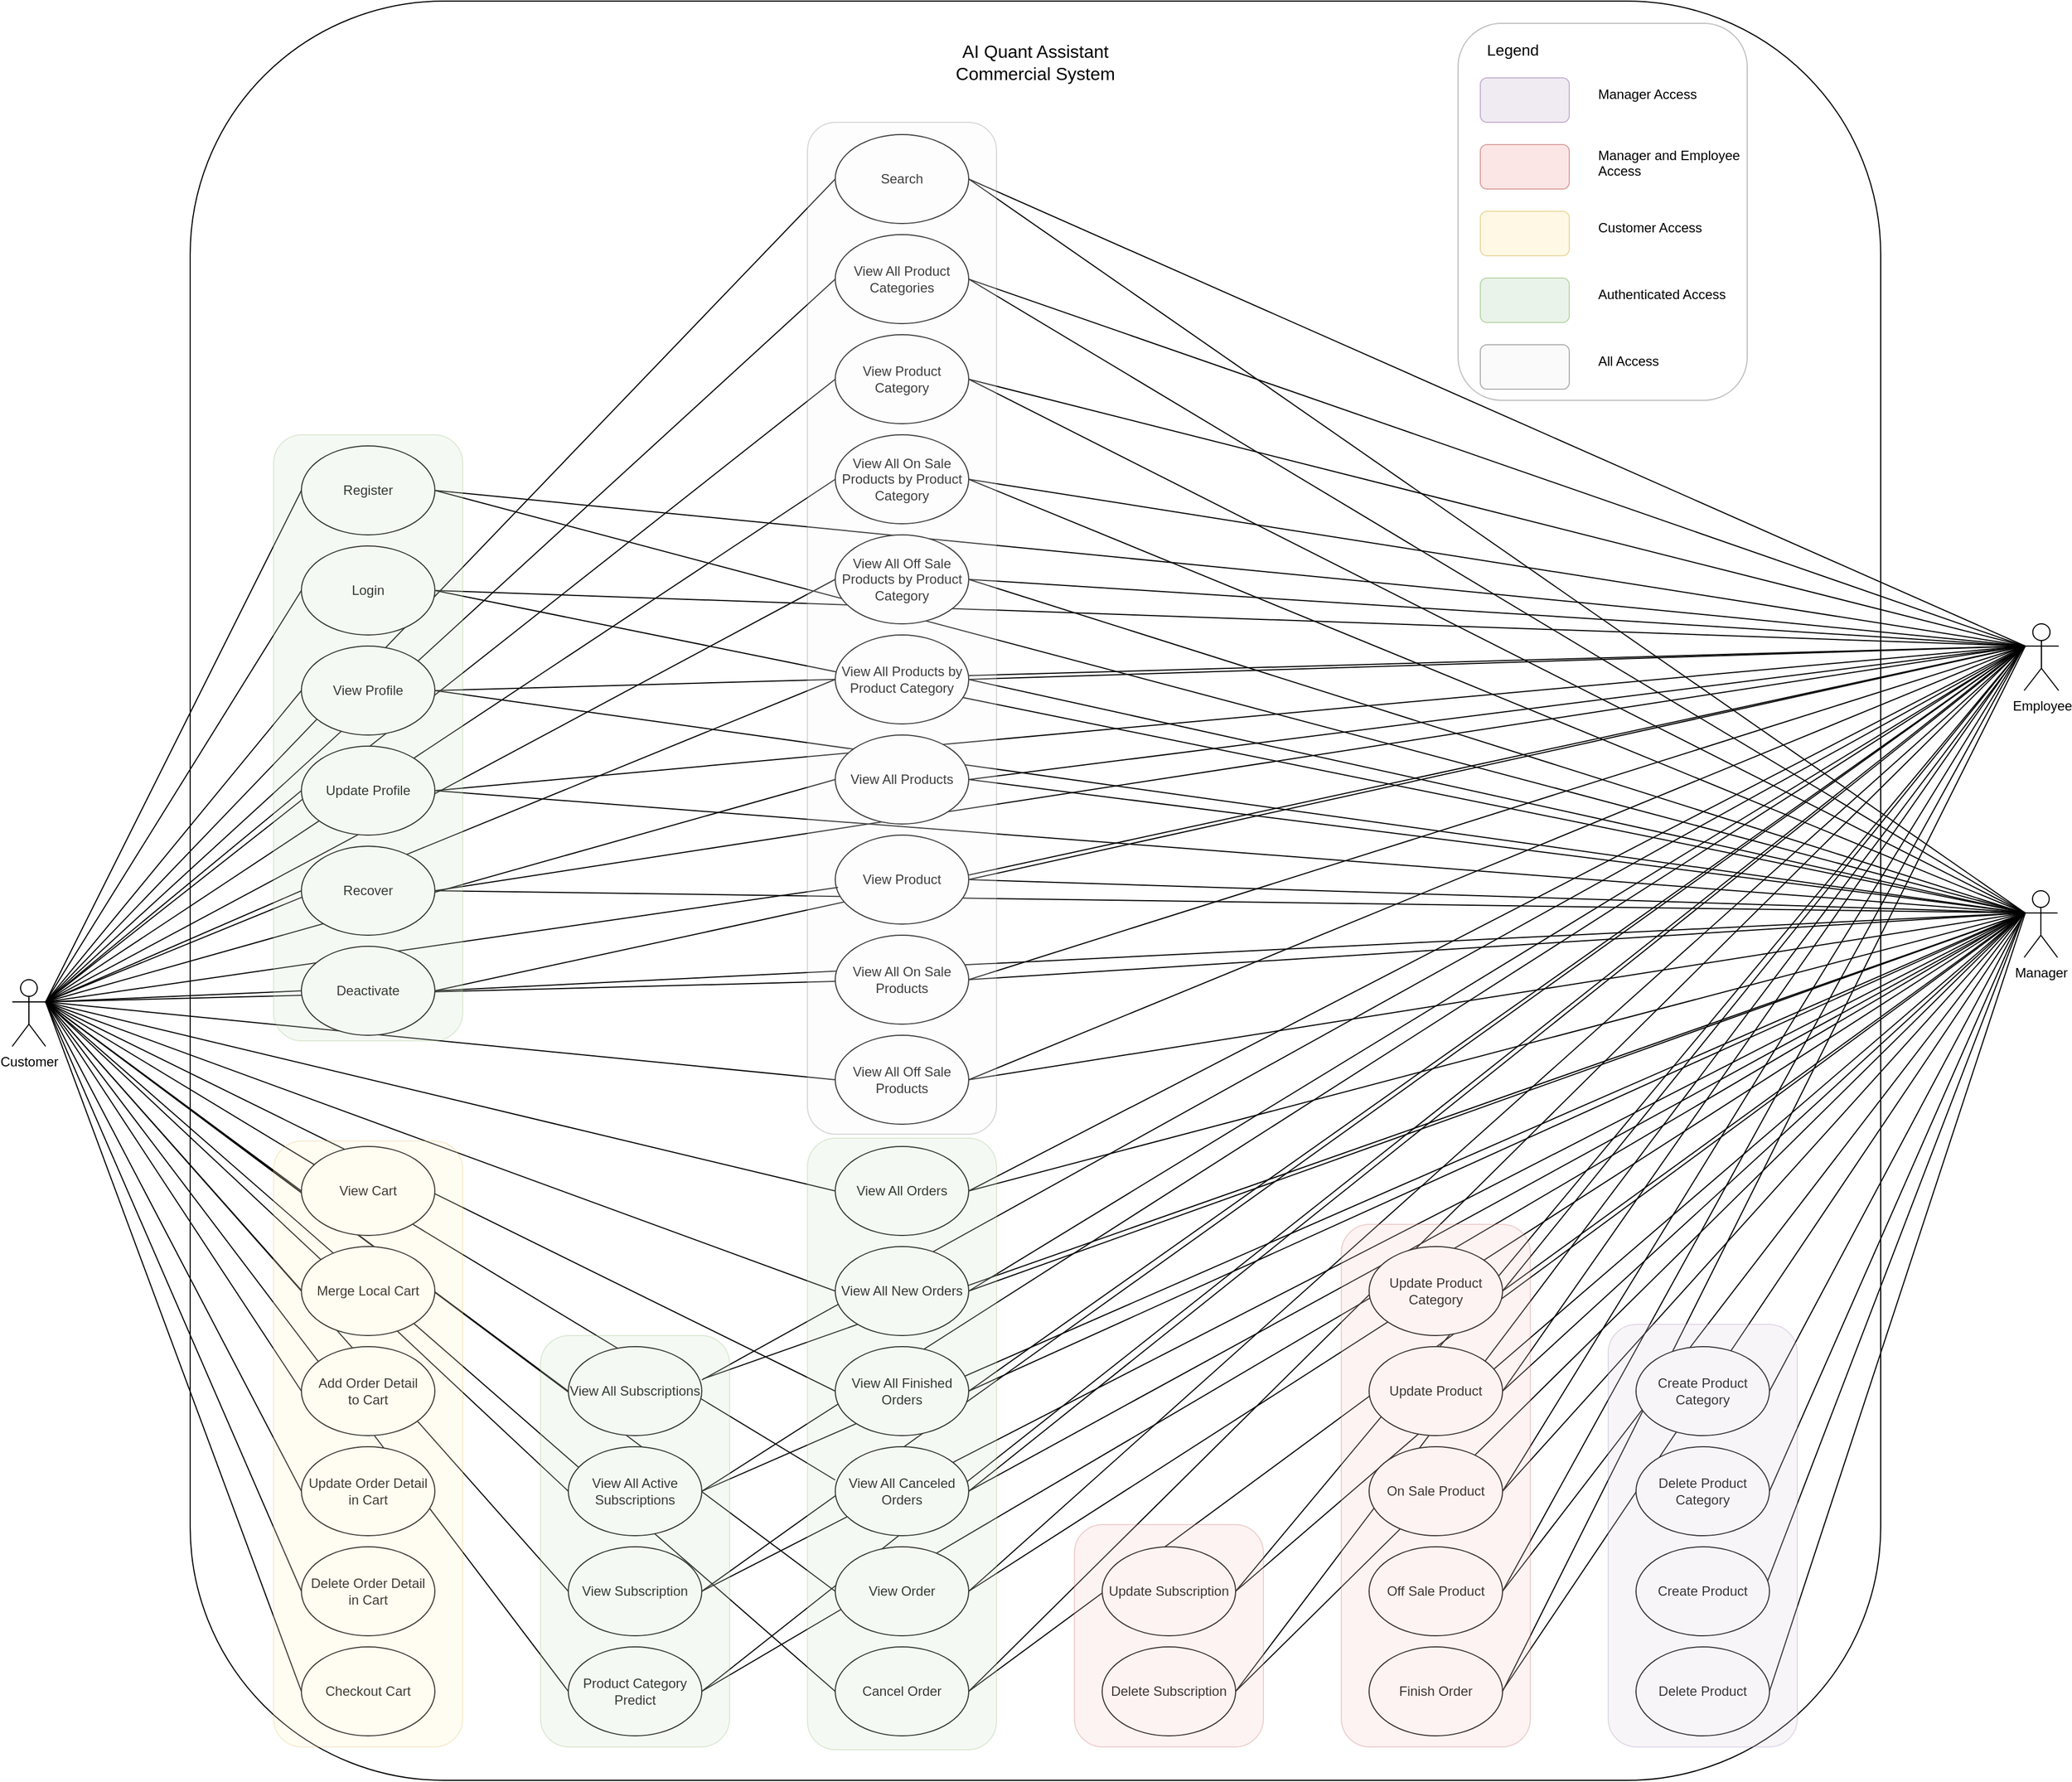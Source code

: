<mxfile version="21.2.3" type="device">
  <diagram id="R2lEEEUBdFMjLlhIrx00" name="Page-1">
    <mxGraphModel dx="1647" dy="2003" grid="1" gridSize="10" guides="1" tooltips="1" connect="1" arrows="1" fold="1" page="1" pageScale="1" pageWidth="1920" pageHeight="1200" math="0" shadow="0" extFonts="Permanent Marker^https://fonts.googleapis.com/css?family=Permanent+Marker">
      <root>
        <mxCell id="0" />
        <mxCell id="1" parent="0" />
        <mxCell id="tjgMWZh8-_X_6OKFMfRl-12" value="" style="rounded=1;whiteSpace=wrap;html=1;fillColor=none;" parent="1" vertex="1">
          <mxGeometry x="200" y="-440" width="1520" height="1600" as="geometry" />
        </mxCell>
        <mxCell id="VIYJG-TJrEjDD1v3pH2z-100" value="" style="rounded=1;whiteSpace=wrap;html=1;opacity=25;" parent="1" vertex="1">
          <mxGeometry x="1340" y="-420" width="260" height="339" as="geometry" />
        </mxCell>
        <mxCell id="VIYJG-TJrEjDD1v3pH2z-24" value="" style="endArrow=none;html=1;rounded=0;entryX=1;entryY=0.5;entryDx=0;entryDy=0;" parent="1" target="VIYJG-TJrEjDD1v3pH2z-13" edge="1">
          <mxGeometry width="50" height="50" relative="1" as="geometry">
            <mxPoint x="1850" y="380" as="sourcePoint" />
            <mxPoint x="910" y="910" as="targetPoint" />
          </mxGeometry>
        </mxCell>
        <mxCell id="VIYJG-TJrEjDD1v3pH2z-23" value="" style="endArrow=none;html=1;rounded=0;entryX=1.008;entryY=0.363;entryDx=0;entryDy=0;entryPerimeter=0;" parent="1" target="VIYJG-TJrEjDD1v3pH2z-16" edge="1">
          <mxGeometry width="50" height="50" relative="1" as="geometry">
            <mxPoint x="1850" y="380" as="sourcePoint" />
            <mxPoint x="670" y="910" as="targetPoint" />
          </mxGeometry>
        </mxCell>
        <mxCell id="xt060wj-qjY4TburNqJA-20" value="Customer" style="shape=umlActor;verticalLabelPosition=bottom;verticalAlign=top;html=1;outlineConnect=0;" parent="1" vertex="1">
          <mxGeometry x="40" y="440" width="30" height="60" as="geometry" />
        </mxCell>
        <mxCell id="xt060wj-qjY4TburNqJA-21" value="Employee" style="shape=umlActor;verticalLabelPosition=bottom;verticalAlign=top;html=1;outlineConnect=0;" parent="1" vertex="1">
          <mxGeometry x="1849" y="120" width="31" height="60" as="geometry" />
        </mxCell>
        <mxCell id="xt060wj-qjY4TburNqJA-22" value="Manager" style="shape=umlActor;verticalLabelPosition=bottom;verticalAlign=top;html=1;outlineConnect=0;" parent="1" vertex="1">
          <mxGeometry x="1849" y="360" width="30" height="60" as="geometry" />
        </mxCell>
        <mxCell id="QbguWH6vcUpEMpohlRz4-1" value="&lt;font style=&quot;font-size: 16px;&quot;&gt;AI Quant Assistant Commercial System&lt;/font&gt;" style="text;html=1;strokeColor=none;fillColor=none;align=center;verticalAlign=middle;whiteSpace=wrap;rounded=0;" parent="1" vertex="1">
          <mxGeometry x="880" y="-400" width="160" height="30" as="geometry" />
        </mxCell>
        <mxCell id="QbguWH6vcUpEMpohlRz4-32" value="" style="endArrow=none;html=1;rounded=0;exitX=1;exitY=0.333;exitDx=0;exitDy=0;exitPerimeter=0;entryX=0;entryY=0.5;entryDx=0;entryDy=0;" parent="1" source="xt060wj-qjY4TburNqJA-20" target="QbguWH6vcUpEMpohlRz4-2" edge="1">
          <mxGeometry width="50" height="50" relative="1" as="geometry">
            <mxPoint x="190" y="490" as="sourcePoint" />
            <mxPoint x="240" y="440" as="targetPoint" />
          </mxGeometry>
        </mxCell>
        <mxCell id="QbguWH6vcUpEMpohlRz4-33" value="" style="endArrow=none;html=1;rounded=0;entryX=1;entryY=0.5;entryDx=0;entryDy=0;exitX=0;exitY=0.333;exitDx=0;exitDy=0;exitPerimeter=0;" parent="1" source="xt060wj-qjY4TburNqJA-21" target="QbguWH6vcUpEMpohlRz4-2" edge="1">
          <mxGeometry width="50" height="50" relative="1" as="geometry">
            <mxPoint x="1420" y="340" as="sourcePoint" />
            <mxPoint x="930" y="250" as="targetPoint" />
          </mxGeometry>
        </mxCell>
        <mxCell id="QbguWH6vcUpEMpohlRz4-34" value="" style="endArrow=none;html=1;rounded=0;exitX=0;exitY=0.333;exitDx=0;exitDy=0;exitPerimeter=0;entryX=1;entryY=0.5;entryDx=0;entryDy=0;" parent="1" source="xt060wj-qjY4TburNqJA-22" target="QbguWH6vcUpEMpohlRz4-2" edge="1">
          <mxGeometry width="50" height="50" relative="1" as="geometry">
            <mxPoint x="1350" y="610" as="sourcePoint" />
            <mxPoint x="1400" y="560" as="targetPoint" />
          </mxGeometry>
        </mxCell>
        <mxCell id="QbguWH6vcUpEMpohlRz4-35" value="" style="endArrow=none;html=1;rounded=0;exitX=1;exitY=0.333;exitDx=0;exitDy=0;exitPerimeter=0;entryX=0;entryY=0.5;entryDx=0;entryDy=0;" parent="1" source="xt060wj-qjY4TburNqJA-20" target="QbguWH6vcUpEMpohlRz4-3" edge="1">
          <mxGeometry width="50" height="50" relative="1" as="geometry">
            <mxPoint x="150" y="430" as="sourcePoint" />
            <mxPoint x="200" y="380" as="targetPoint" />
          </mxGeometry>
        </mxCell>
        <mxCell id="QbguWH6vcUpEMpohlRz4-36" value="" style="endArrow=none;html=1;rounded=0;exitX=0;exitY=0.333;exitDx=0;exitDy=0;exitPerimeter=0;entryX=1;entryY=0.5;entryDx=0;entryDy=0;" parent="1" source="xt060wj-qjY4TburNqJA-21" target="QbguWH6vcUpEMpohlRz4-3" edge="1">
          <mxGeometry width="50" height="50" relative="1" as="geometry">
            <mxPoint x="1430" y="350" as="sourcePoint" />
            <mxPoint x="1050" y="250" as="targetPoint" />
          </mxGeometry>
        </mxCell>
        <mxCell id="QbguWH6vcUpEMpohlRz4-37" value="" style="endArrow=none;html=1;rounded=0;exitX=0;exitY=0.333;exitDx=0;exitDy=0;exitPerimeter=0;entryX=1;entryY=0.5;entryDx=0;entryDy=0;" parent="1" source="xt060wj-qjY4TburNqJA-22" target="QbguWH6vcUpEMpohlRz4-3" edge="1">
          <mxGeometry width="50" height="50" relative="1" as="geometry">
            <mxPoint x="1430" y="690" as="sourcePoint" />
            <mxPoint x="1050" y="250" as="targetPoint" />
          </mxGeometry>
        </mxCell>
        <mxCell id="QbguWH6vcUpEMpohlRz4-38" value="" style="endArrow=none;html=1;rounded=0;entryX=0;entryY=0.5;entryDx=0;entryDy=0;exitX=1;exitY=0.333;exitDx=0;exitDy=0;exitPerimeter=0;" parent="1" source="xt060wj-qjY4TburNqJA-20" target="QbguWH6vcUpEMpohlRz4-4" edge="1">
          <mxGeometry width="50" height="50" relative="1" as="geometry">
            <mxPoint x="210" y="540" as="sourcePoint" />
            <mxPoint x="930" y="340" as="targetPoint" />
          </mxGeometry>
        </mxCell>
        <mxCell id="QbguWH6vcUpEMpohlRz4-39" value="" style="endArrow=none;html=1;rounded=0;entryX=1;entryY=0.5;entryDx=0;entryDy=0;exitX=0;exitY=0.333;exitDx=0;exitDy=0;exitPerimeter=0;" parent="1" source="xt060wj-qjY4TburNqJA-21" target="QbguWH6vcUpEMpohlRz4-4" edge="1">
          <mxGeometry width="50" height="50" relative="1" as="geometry">
            <mxPoint x="1440" y="340" as="sourcePoint" />
            <mxPoint x="1049.965" y="341.363" as="targetPoint" />
          </mxGeometry>
        </mxCell>
        <mxCell id="QbguWH6vcUpEMpohlRz4-40" value="" style="endArrow=none;html=1;rounded=0;entryX=1;entryY=0.5;entryDx=0;entryDy=0;exitX=0;exitY=0.333;exitDx=0;exitDy=0;exitPerimeter=0;" parent="1" source="xt060wj-qjY4TburNqJA-22" target="QbguWH6vcUpEMpohlRz4-4" edge="1">
          <mxGeometry width="50" height="50" relative="1" as="geometry">
            <mxPoint x="1420" y="680" as="sourcePoint" />
            <mxPoint x="1050" y="250" as="targetPoint" />
          </mxGeometry>
        </mxCell>
        <mxCell id="QbguWH6vcUpEMpohlRz4-41" value="" style="endArrow=none;html=1;rounded=0;entryX=0;entryY=0.5;entryDx=0;entryDy=0;exitX=1;exitY=0.333;exitDx=0;exitDy=0;exitPerimeter=0;" parent="1" source="xt060wj-qjY4TburNqJA-20" target="QbguWH6vcUpEMpohlRz4-5" edge="1">
          <mxGeometry width="50" height="50" relative="1" as="geometry">
            <mxPoint x="210" y="540" as="sourcePoint" />
            <mxPoint x="930" y="430" as="targetPoint" />
          </mxGeometry>
        </mxCell>
        <mxCell id="QbguWH6vcUpEMpohlRz4-42" value="" style="endArrow=none;html=1;rounded=0;entryX=1;entryY=0.5;entryDx=0;entryDy=0;exitX=0;exitY=0.333;exitDx=0;exitDy=0;exitPerimeter=0;" parent="1" source="xt060wj-qjY4TburNqJA-21" target="QbguWH6vcUpEMpohlRz4-5" edge="1">
          <mxGeometry width="50" height="50" relative="1" as="geometry">
            <mxPoint x="1430" y="350" as="sourcePoint" />
            <mxPoint x="1050" y="430" as="targetPoint" />
          </mxGeometry>
        </mxCell>
        <mxCell id="QbguWH6vcUpEMpohlRz4-43" value="" style="endArrow=none;html=1;rounded=0;exitX=0;exitY=0.333;exitDx=0;exitDy=0;exitPerimeter=0;entryX=1;entryY=0.5;entryDx=0;entryDy=0;" parent="1" source="xt060wj-qjY4TburNqJA-22" target="QbguWH6vcUpEMpohlRz4-5" edge="1">
          <mxGeometry width="50" height="50" relative="1" as="geometry">
            <mxPoint x="1430" y="690" as="sourcePoint" />
            <mxPoint x="1040" y="510" as="targetPoint" />
          </mxGeometry>
        </mxCell>
        <mxCell id="tjgMWZh8-_X_6OKFMfRl-1" value="" style="endArrow=none;html=1;rounded=0;exitX=1;exitY=0.333;exitDx=0;exitDy=0;exitPerimeter=0;entryX=0;entryY=0.5;entryDx=0;entryDy=0;" parent="1" source="xt060wj-qjY4TburNqJA-20" target="QbguWH6vcUpEMpohlRz4-20" edge="1">
          <mxGeometry width="50" height="50" relative="1" as="geometry">
            <mxPoint x="100" y="430" as="sourcePoint" />
            <mxPoint x="150" y="380" as="targetPoint" />
          </mxGeometry>
        </mxCell>
        <mxCell id="tjgMWZh8-_X_6OKFMfRl-2" value="" style="endArrow=none;html=1;rounded=0;exitX=1;exitY=0.333;exitDx=0;exitDy=0;exitPerimeter=0;entryX=0;entryY=0.5;entryDx=0;entryDy=0;" parent="1" source="xt060wj-qjY4TburNqJA-20" target="QbguWH6vcUpEMpohlRz4-15" edge="1">
          <mxGeometry width="50" height="50" relative="1" as="geometry">
            <mxPoint x="90" y="580" as="sourcePoint" />
            <mxPoint x="210" y="740" as="targetPoint" />
          </mxGeometry>
        </mxCell>
        <mxCell id="tjgMWZh8-_X_6OKFMfRl-3" value="" style="endArrow=none;html=1;rounded=0;entryX=0;entryY=0.5;entryDx=0;entryDy=0;exitX=1;exitY=0.333;exitDx=0;exitDy=0;exitPerimeter=0;" parent="1" source="xt060wj-qjY4TburNqJA-20" target="QbguWH6vcUpEMpohlRz4-16" edge="1">
          <mxGeometry width="50" height="50" relative="1" as="geometry">
            <mxPoint x="70" y="510" as="sourcePoint" />
            <mxPoint x="390" y="790" as="targetPoint" />
          </mxGeometry>
        </mxCell>
        <mxCell id="tjgMWZh8-_X_6OKFMfRl-4" value="" style="endArrow=none;html=1;rounded=0;entryX=0;entryY=0.5;entryDx=0;entryDy=0;exitX=1;exitY=0.333;exitDx=0;exitDy=0;exitPerimeter=0;" parent="1" source="xt060wj-qjY4TburNqJA-20" target="QbguWH6vcUpEMpohlRz4-18" edge="1">
          <mxGeometry width="50" height="50" relative="1" as="geometry">
            <mxPoint x="70" y="510" as="sourcePoint" />
            <mxPoint x="390" y="880" as="targetPoint" />
          </mxGeometry>
        </mxCell>
        <mxCell id="tjgMWZh8-_X_6OKFMfRl-5" value="" style="endArrow=none;html=1;rounded=0;entryX=0;entryY=0.5;entryDx=0;entryDy=0;exitX=1;exitY=0.333;exitDx=0;exitDy=0;exitPerimeter=0;" parent="1" source="xt060wj-qjY4TburNqJA-20" target="QbguWH6vcUpEMpohlRz4-19" edge="1">
          <mxGeometry width="50" height="50" relative="1" as="geometry">
            <mxPoint x="70" y="510" as="sourcePoint" />
            <mxPoint x="390" y="970" as="targetPoint" />
          </mxGeometry>
        </mxCell>
        <mxCell id="tjgMWZh8-_X_6OKFMfRl-6" value="" style="endArrow=none;html=1;rounded=0;entryX=0;entryY=0.5;entryDx=0;entryDy=0;exitX=1;exitY=0.333;exitDx=0;exitDy=0;exitPerimeter=0;" parent="1" source="xt060wj-qjY4TburNqJA-20" target="QbguWH6vcUpEMpohlRz4-17" edge="1">
          <mxGeometry width="50" height="50" relative="1" as="geometry">
            <mxPoint x="70" y="510" as="sourcePoint" />
            <mxPoint x="390" y="700" as="targetPoint" />
          </mxGeometry>
        </mxCell>
        <mxCell id="tjgMWZh8-_X_6OKFMfRl-8" value="" style="endArrow=none;html=1;rounded=0;entryX=0;entryY=0.5;entryDx=0;entryDy=0;exitX=1;exitY=0.333;exitDx=0;exitDy=0;exitPerimeter=0;" parent="1" source="xt060wj-qjY4TburNqJA-20" target="QbguWH6vcUpEMpohlRz4-25" edge="1">
          <mxGeometry width="50" height="50" relative="1" as="geometry">
            <mxPoint x="80" y="160" as="sourcePoint" />
            <mxPoint x="930" y="450" as="targetPoint" />
          </mxGeometry>
        </mxCell>
        <mxCell id="tjgMWZh8-_X_6OKFMfRl-11" value="" style="endArrow=none;html=1;rounded=0;entryX=0;entryY=0.5;entryDx=0;entryDy=0;exitX=1;exitY=0.333;exitDx=0;exitDy=0;exitPerimeter=0;" parent="1" source="xt060wj-qjY4TburNqJA-20" target="QbguWH6vcUpEMpohlRz4-26" edge="1">
          <mxGeometry width="50" height="50" relative="1" as="geometry">
            <mxPoint x="80" y="160" as="sourcePoint" />
            <mxPoint x="739.36" y="729.92" as="targetPoint" />
          </mxGeometry>
        </mxCell>
        <mxCell id="tjgMWZh8-_X_6OKFMfRl-13" value="" style="endArrow=none;html=1;rounded=0;entryX=0;entryY=0.5;entryDx=0;entryDy=0;exitX=1;exitY=0.333;exitDx=0;exitDy=0;exitPerimeter=0;" parent="1" source="xt060wj-qjY4TburNqJA-20" target="QbguWH6vcUpEMpohlRz4-29" edge="1">
          <mxGeometry width="50" height="50" relative="1" as="geometry">
            <mxPoint x="80" y="160" as="sourcePoint" />
            <mxPoint x="610" y="660" as="targetPoint" />
          </mxGeometry>
        </mxCell>
        <mxCell id="tjgMWZh8-_X_6OKFMfRl-14" value="" style="endArrow=none;html=1;rounded=0;exitX=1;exitY=0.333;exitDx=0;exitDy=0;exitPerimeter=0;entryX=0;entryY=0.5;entryDx=0;entryDy=0;" parent="1" source="xt060wj-qjY4TburNqJA-20" target="QbguWH6vcUpEMpohlRz4-21" edge="1">
          <mxGeometry width="50" height="50" relative="1" as="geometry">
            <mxPoint x="80" y="160" as="sourcePoint" />
            <mxPoint x="610" y="570" as="targetPoint" />
          </mxGeometry>
        </mxCell>
        <mxCell id="tjgMWZh8-_X_6OKFMfRl-15" value="" style="endArrow=none;html=1;rounded=0;exitX=1;exitY=0.333;exitDx=0;exitDy=0;exitPerimeter=0;entryX=0;entryY=0.375;entryDx=0;entryDy=0;entryPerimeter=0;" parent="1" source="xt060wj-qjY4TburNqJA-20" target="QbguWH6vcUpEMpohlRz4-22" edge="1">
          <mxGeometry width="50" height="50" relative="1" as="geometry">
            <mxPoint x="80" y="160" as="sourcePoint" />
            <mxPoint x="850" y="530" as="targetPoint" />
          </mxGeometry>
        </mxCell>
        <mxCell id="tjgMWZh8-_X_6OKFMfRl-16" value="" style="endArrow=none;html=1;rounded=0;exitX=1;exitY=0.333;exitDx=0;exitDy=0;exitPerimeter=0;entryX=0;entryY=0.5;entryDx=0;entryDy=0;" parent="1" source="xt060wj-qjY4TburNqJA-20" target="QbguWH6vcUpEMpohlRz4-24" edge="1">
          <mxGeometry width="50" height="50" relative="1" as="geometry">
            <mxPoint x="80" y="160" as="sourcePoint" />
            <mxPoint x="850" y="610" as="targetPoint" />
          </mxGeometry>
        </mxCell>
        <mxCell id="tjgMWZh8-_X_6OKFMfRl-17" value="" style="endArrow=none;html=1;rounded=0;exitX=1;exitY=0.333;exitDx=0;exitDy=0;exitPerimeter=0;entryX=0;entryY=0.5;entryDx=0;entryDy=0;" parent="1" source="xt060wj-qjY4TburNqJA-20" target="QbguWH6vcUpEMpohlRz4-13" edge="1">
          <mxGeometry width="50" height="50" relative="1" as="geometry">
            <mxPoint x="80" y="160" as="sourcePoint" />
            <mxPoint x="650" y="530" as="targetPoint" />
          </mxGeometry>
        </mxCell>
        <mxCell id="tjgMWZh8-_X_6OKFMfRl-18" value="" style="endArrow=none;html=1;rounded=0;exitX=1;exitY=0.333;exitDx=0;exitDy=0;exitPerimeter=0;entryX=0;entryY=0.5;entryDx=0;entryDy=0;" parent="1" source="xt060wj-qjY4TburNqJA-20" target="QbguWH6vcUpEMpohlRz4-14" edge="1">
          <mxGeometry width="50" height="50" relative="1" as="geometry">
            <mxPoint x="80" y="160" as="sourcePoint" />
            <mxPoint x="890" y="610" as="targetPoint" />
          </mxGeometry>
        </mxCell>
        <mxCell id="tjgMWZh8-_X_6OKFMfRl-19" value="" style="endArrow=none;html=1;rounded=0;exitX=1;exitY=0.333;exitDx=0;exitDy=0;exitPerimeter=0;entryX=0;entryY=0.5;entryDx=0;entryDy=0;" parent="1" source="xt060wj-qjY4TburNqJA-20" target="QbguWH6vcUpEMpohlRz4-7" edge="1">
          <mxGeometry width="50" height="50" relative="1" as="geometry">
            <mxPoint x="80" y="160" as="sourcePoint" />
            <mxPoint x="650" y="560" as="targetPoint" />
          </mxGeometry>
        </mxCell>
        <mxCell id="tjgMWZh8-_X_6OKFMfRl-21" value="" style="endArrow=none;html=1;rounded=0;entryX=1;entryY=0.5;entryDx=0;entryDy=0;exitX=0;exitY=0.333;exitDx=0;exitDy=0;exitPerimeter=0;" parent="1" source="xt060wj-qjY4TburNqJA-21" target="QbguWH6vcUpEMpohlRz4-7" edge="1">
          <mxGeometry width="50" height="50" relative="1" as="geometry">
            <mxPoint x="1859" y="170" as="sourcePoint" />
            <mxPoint x="300" y="420" as="targetPoint" />
          </mxGeometry>
        </mxCell>
        <mxCell id="tjgMWZh8-_X_6OKFMfRl-22" value="" style="endArrow=none;html=1;rounded=0;entryX=1;entryY=0.5;entryDx=0;entryDy=0;" parent="1" target="QbguWH6vcUpEMpohlRz4-13" edge="1">
          <mxGeometry width="50" height="50" relative="1" as="geometry">
            <mxPoint x="1850" y="140" as="sourcePoint" />
            <mxPoint x="770" y="490" as="targetPoint" />
          </mxGeometry>
        </mxCell>
        <mxCell id="tjgMWZh8-_X_6OKFMfRl-23" value="" style="endArrow=none;html=1;rounded=0;entryX=1;entryY=0.5;entryDx=0;entryDy=0;" parent="1" target="QbguWH6vcUpEMpohlRz4-14" edge="1">
          <mxGeometry width="50" height="50" relative="1" as="geometry">
            <mxPoint x="1850" y="140" as="sourcePoint" />
            <mxPoint x="770" y="580" as="targetPoint" />
          </mxGeometry>
        </mxCell>
        <mxCell id="tjgMWZh8-_X_6OKFMfRl-24" value="" style="endArrow=none;html=1;rounded=0;entryX=1;entryY=0.5;entryDx=0;entryDy=0;exitX=0;exitY=0.333;exitDx=0;exitDy=0;exitPerimeter=0;" parent="1" source="xt060wj-qjY4TburNqJA-21" target="QbguWH6vcUpEMpohlRz4-21" edge="1">
          <mxGeometry width="50" height="50" relative="1" as="geometry">
            <mxPoint x="1850" y="160" as="sourcePoint" />
            <mxPoint x="610" y="730" as="targetPoint" />
          </mxGeometry>
        </mxCell>
        <mxCell id="tjgMWZh8-_X_6OKFMfRl-25" value="" style="endArrow=none;html=1;rounded=0;entryX=1;entryY=0.5;entryDx=0;entryDy=0;" parent="1" target="QbguWH6vcUpEMpohlRz4-22" edge="1">
          <mxGeometry width="50" height="50" relative="1" as="geometry">
            <mxPoint x="1850" y="140" as="sourcePoint" />
            <mxPoint x="610" y="820" as="targetPoint" />
          </mxGeometry>
        </mxCell>
        <mxCell id="tjgMWZh8-_X_6OKFMfRl-26" value="" style="endArrow=none;html=1;rounded=0;entryX=1;entryY=0.5;entryDx=0;entryDy=0;" parent="1" target="QbguWH6vcUpEMpohlRz4-24" edge="1">
          <mxGeometry width="50" height="50" relative="1" as="geometry">
            <mxPoint x="1850" y="140" as="sourcePoint" />
            <mxPoint x="610" y="910" as="targetPoint" />
          </mxGeometry>
        </mxCell>
        <mxCell id="tjgMWZh8-_X_6OKFMfRl-28" value="" style="endArrow=none;html=1;rounded=0;entryX=1;entryY=0.5;entryDx=0;entryDy=0;exitX=0;exitY=0.333;exitDx=0;exitDy=0;exitPerimeter=0;" parent="1" source="xt060wj-qjY4TburNqJA-21" target="QbguWH6vcUpEMpohlRz4-27" edge="1">
          <mxGeometry width="50" height="50" relative="1" as="geometry">
            <mxPoint x="1850" y="160" as="sourcePoint" />
            <mxPoint x="610" y="1000" as="targetPoint" />
          </mxGeometry>
        </mxCell>
        <mxCell id="tjgMWZh8-_X_6OKFMfRl-29" value="" style="endArrow=none;html=1;rounded=0;entryX=1;entryY=0.5;entryDx=0;entryDy=0;" parent="1" target="QbguWH6vcUpEMpohlRz4-28" edge="1">
          <mxGeometry width="50" height="50" relative="1" as="geometry">
            <mxPoint x="1850" y="140" as="sourcePoint" />
            <mxPoint x="770" y="1030" as="targetPoint" />
          </mxGeometry>
        </mxCell>
        <mxCell id="tjgMWZh8-_X_6OKFMfRl-30" value="" style="endArrow=none;html=1;rounded=0;entryX=1;entryY=0.5;entryDx=0;entryDy=0;exitX=0;exitY=0.333;exitDx=0;exitDy=0;exitPerimeter=0;" parent="1" source="xt060wj-qjY4TburNqJA-21" target="QbguWH6vcUpEMpohlRz4-23" edge="1">
          <mxGeometry width="50" height="50" relative="1" as="geometry">
            <mxPoint x="1860" y="170" as="sourcePoint" />
            <mxPoint x="770" y="1120" as="targetPoint" />
          </mxGeometry>
        </mxCell>
        <mxCell id="tjgMWZh8-_X_6OKFMfRl-31" value="" style="endArrow=none;html=1;rounded=0;entryX=0.983;entryY=0.396;entryDx=0;entryDy=0;exitX=0;exitY=0.333;exitDx=0;exitDy=0;exitPerimeter=0;entryPerimeter=0;" parent="1" source="xt060wj-qjY4TburNqJA-22" target="QbguWH6vcUpEMpohlRz4-10" edge="1">
          <mxGeometry width="50" height="50" relative="1" as="geometry">
            <mxPoint x="1859" y="170" as="sourcePoint" />
            <mxPoint x="930" y="1090" as="targetPoint" />
          </mxGeometry>
        </mxCell>
        <mxCell id="tjgMWZh8-_X_6OKFMfRl-32" value="" style="endArrow=none;html=1;rounded=0;entryX=1;entryY=0.5;entryDx=0;entryDy=0;exitX=0;exitY=0.333;exitDx=0;exitDy=0;exitPerimeter=0;" parent="1" source="xt060wj-qjY4TburNqJA-22" target="QbguWH6vcUpEMpohlRz4-11" edge="1">
          <mxGeometry width="50" height="50" relative="1" as="geometry">
            <mxPoint x="1859" y="390" as="sourcePoint" />
            <mxPoint x="1088" y="902" as="targetPoint" />
          </mxGeometry>
        </mxCell>
        <mxCell id="tjgMWZh8-_X_6OKFMfRl-33" value="" style="endArrow=none;html=1;rounded=0;entryX=1;entryY=0.5;entryDx=0;entryDy=0;" parent="1" target="QbguWH6vcUpEMpohlRz4-12" edge="1">
          <mxGeometry width="50" height="50" relative="1" as="geometry">
            <mxPoint x="1850" y="380" as="sourcePoint" />
            <mxPoint x="1090" y="1000" as="targetPoint" />
          </mxGeometry>
        </mxCell>
        <mxCell id="tjgMWZh8-_X_6OKFMfRl-34" value="" style="endArrow=none;html=1;rounded=0;entryX=1;entryY=0.5;entryDx=0;entryDy=0;exitX=0;exitY=0.333;exitDx=0;exitDy=0;exitPerimeter=0;" parent="1" source="xt060wj-qjY4TburNqJA-22" target="QbguWH6vcUpEMpohlRz4-6" edge="1">
          <mxGeometry width="50" height="50" relative="1" as="geometry">
            <mxPoint x="1859" y="390" as="sourcePoint" />
            <mxPoint x="1088" y="902" as="targetPoint" />
          </mxGeometry>
        </mxCell>
        <mxCell id="tjgMWZh8-_X_6OKFMfRl-35" value="" style="endArrow=none;html=1;rounded=0;entryX=1;entryY=0.5;entryDx=0;entryDy=0;exitX=0;exitY=0.333;exitDx=0;exitDy=0;exitPerimeter=0;" parent="1" source="xt060wj-qjY4TburNqJA-22" target="QbguWH6vcUpEMpohlRz4-8" edge="1">
          <mxGeometry width="50" height="50" relative="1" as="geometry">
            <mxPoint x="1859" y="390" as="sourcePoint" />
            <mxPoint x="1570" y="910" as="targetPoint" />
          </mxGeometry>
        </mxCell>
        <mxCell id="tjgMWZh8-_X_6OKFMfRl-36" value="" style="endArrow=none;html=1;rounded=0;entryX=1;entryY=0.5;entryDx=0;entryDy=0;exitX=0;exitY=0.333;exitDx=0;exitDy=0;exitPerimeter=0;" parent="1" source="xt060wj-qjY4TburNqJA-22" target="QbguWH6vcUpEMpohlRz4-9" edge="1">
          <mxGeometry width="50" height="50" relative="1" as="geometry">
            <mxPoint x="1859" y="390" as="sourcePoint" />
            <mxPoint x="1570" y="1000" as="targetPoint" />
          </mxGeometry>
        </mxCell>
        <mxCell id="tjgMWZh8-_X_6OKFMfRl-37" value="" style="endArrow=none;html=1;rounded=0;exitX=0;exitY=0.333;exitDx=0;exitDy=0;exitPerimeter=0;entryX=1;entryY=0.5;entryDx=0;entryDy=0;" parent="1" source="xt060wj-qjY4TburNqJA-22" target="QbguWH6vcUpEMpohlRz4-7" edge="1">
          <mxGeometry width="50" height="50" relative="1" as="geometry">
            <mxPoint x="1859" y="390" as="sourcePoint" />
            <mxPoint x="1630" y="640" as="targetPoint" />
          </mxGeometry>
        </mxCell>
        <mxCell id="tjgMWZh8-_X_6OKFMfRl-38" value="" style="endArrow=none;html=1;rounded=0;entryX=1;entryY=0.5;entryDx=0;entryDy=0;" parent="1" target="QbguWH6vcUpEMpohlRz4-13" edge="1">
          <mxGeometry width="50" height="50" relative="1" as="geometry">
            <mxPoint x="1850" y="380" as="sourcePoint" />
            <mxPoint x="910" y="550" as="targetPoint" />
          </mxGeometry>
        </mxCell>
        <mxCell id="tjgMWZh8-_X_6OKFMfRl-39" value="" style="endArrow=none;html=1;rounded=0;exitX=0;exitY=0.333;exitDx=0;exitDy=0;exitPerimeter=0;entryX=1;entryY=0.5;entryDx=0;entryDy=0;" parent="1" source="xt060wj-qjY4TburNqJA-21" target="QbguWH6vcUpEMpohlRz4-25" edge="1">
          <mxGeometry width="50" height="50" relative="1" as="geometry">
            <mxPoint x="1850" y="340" as="sourcePoint" />
            <mxPoint x="660" y="900" as="targetPoint" />
          </mxGeometry>
        </mxCell>
        <mxCell id="tjgMWZh8-_X_6OKFMfRl-40" value="" style="endArrow=none;html=1;rounded=0;entryX=1;entryY=0.5;entryDx=0;entryDy=0;exitX=0;exitY=0.333;exitDx=0;exitDy=0;exitPerimeter=0;" parent="1" source="xt060wj-qjY4TburNqJA-21" target="QbguWH6vcUpEMpohlRz4-26" edge="1">
          <mxGeometry width="50" height="50" relative="1" as="geometry">
            <mxPoint x="1859" y="170" as="sourcePoint" />
            <mxPoint x="670" y="900" as="targetPoint" />
          </mxGeometry>
        </mxCell>
        <mxCell id="tjgMWZh8-_X_6OKFMfRl-41" value="" style="endArrow=none;html=1;rounded=0;entryX=1;entryY=0.5;entryDx=0;entryDy=0;" parent="1" target="QbguWH6vcUpEMpohlRz4-14" edge="1">
          <mxGeometry width="50" height="50" relative="1" as="geometry">
            <mxPoint x="1850" y="380" as="sourcePoint" />
            <mxPoint x="910" y="550" as="targetPoint" />
          </mxGeometry>
        </mxCell>
        <mxCell id="tjgMWZh8-_X_6OKFMfRl-42" value="" style="endArrow=none;html=1;rounded=0;exitX=0;exitY=0.333;exitDx=0;exitDy=0;exitPerimeter=0;entryX=1;entryY=0.5;entryDx=0;entryDy=0;" parent="1" source="xt060wj-qjY4TburNqJA-22" target="QbguWH6vcUpEMpohlRz4-21" edge="1">
          <mxGeometry width="50" height="50" relative="1" as="geometry">
            <mxPoint x="1860" y="390" as="sourcePoint" />
            <mxPoint x="910" y="640" as="targetPoint" />
          </mxGeometry>
        </mxCell>
        <mxCell id="tjgMWZh8-_X_6OKFMfRl-43" value="" style="endArrow=none;html=1;rounded=0;entryX=1;entryY=0.5;entryDx=0;entryDy=0;" parent="1" target="QbguWH6vcUpEMpohlRz4-22" edge="1">
          <mxGeometry width="50" height="50" relative="1" as="geometry">
            <mxPoint x="1850" y="380" as="sourcePoint" />
            <mxPoint x="910" y="730" as="targetPoint" />
          </mxGeometry>
        </mxCell>
        <mxCell id="tjgMWZh8-_X_6OKFMfRl-44" value="" style="endArrow=none;html=1;rounded=0;entryX=1;entryY=0.5;entryDx=0;entryDy=0;exitX=0;exitY=0.333;exitDx=0;exitDy=0;exitPerimeter=0;" parent="1" source="xt060wj-qjY4TburNqJA-22" target="QbguWH6vcUpEMpohlRz4-24" edge="1">
          <mxGeometry width="50" height="50" relative="1" as="geometry">
            <mxPoint x="1860" y="390" as="sourcePoint" />
            <mxPoint x="910" y="820" as="targetPoint" />
          </mxGeometry>
        </mxCell>
        <mxCell id="tjgMWZh8-_X_6OKFMfRl-45" value="" style="endArrow=none;html=1;rounded=0;entryX=1;entryY=0.5;entryDx=0;entryDy=0;exitX=0;exitY=0.333;exitDx=0;exitDy=0;exitPerimeter=0;" parent="1" source="xt060wj-qjY4TburNqJA-22" target="QbguWH6vcUpEMpohlRz4-27" edge="1">
          <mxGeometry width="50" height="50" relative="1" as="geometry">
            <mxPoint x="1859" y="390" as="sourcePoint" />
            <mxPoint x="910" y="910" as="targetPoint" />
          </mxGeometry>
        </mxCell>
        <mxCell id="tjgMWZh8-_X_6OKFMfRl-46" value="" style="endArrow=none;html=1;rounded=0;exitX=0;exitY=0.333;exitDx=0;exitDy=0;exitPerimeter=0;" parent="1" source="xt060wj-qjY4TburNqJA-22" edge="1">
          <mxGeometry width="50" height="50" relative="1" as="geometry">
            <mxPoint x="1859" y="390" as="sourcePoint" />
            <mxPoint x="1140" y="1080" as="targetPoint" />
          </mxGeometry>
        </mxCell>
        <mxCell id="tjgMWZh8-_X_6OKFMfRl-47" value="" style="endArrow=none;html=1;rounded=0;exitX=0;exitY=0.333;exitDx=0;exitDy=0;exitPerimeter=0;" parent="1" source="xt060wj-qjY4TburNqJA-22" edge="1">
          <mxGeometry width="50" height="50" relative="1" as="geometry">
            <mxPoint x="1859" y="170" as="sourcePoint" />
            <mxPoint x="1380" y="990" as="targetPoint" />
          </mxGeometry>
        </mxCell>
        <mxCell id="tjgMWZh8-_X_6OKFMfRl-48" value="" style="endArrow=none;html=1;rounded=0;exitX=0;exitY=0.333;exitDx=0;exitDy=0;exitPerimeter=0;" parent="1" source="xt060wj-qjY4TburNqJA-22" edge="1">
          <mxGeometry width="50" height="50" relative="1" as="geometry">
            <mxPoint x="1859" y="170" as="sourcePoint" />
            <mxPoint x="660" y="900" as="targetPoint" />
          </mxGeometry>
        </mxCell>
        <mxCell id="tjgMWZh8-_X_6OKFMfRl-49" value="" style="endArrow=none;html=1;rounded=0;exitX=0;exitY=0.333;exitDx=0;exitDy=0;exitPerimeter=0;entryX=1;entryY=0.5;entryDx=0;entryDy=0;" parent="1" source="xt060wj-qjY4TburNqJA-22" target="QbguWH6vcUpEMpohlRz4-26" edge="1">
          <mxGeometry width="50" height="50" relative="1" as="geometry">
            <mxPoint x="1859" y="390" as="sourcePoint" />
            <mxPoint x="670" y="910" as="targetPoint" />
          </mxGeometry>
        </mxCell>
        <mxCell id="tjgMWZh8-_X_6OKFMfRl-50" value="" style="endArrow=none;html=1;rounded=0;entryX=1;entryY=0.5;entryDx=0;entryDy=0;exitX=0;exitY=0.333;exitDx=0;exitDy=0;exitPerimeter=0;" parent="1" source="xt060wj-qjY4TburNqJA-21" target="QbguWH6vcUpEMpohlRz4-29" edge="1">
          <mxGeometry width="50" height="50" relative="1" as="geometry">
            <mxPoint x="1859" y="390" as="sourcePoint" />
            <mxPoint x="910" y="910" as="targetPoint" />
          </mxGeometry>
        </mxCell>
        <mxCell id="tjgMWZh8-_X_6OKFMfRl-51" value="" style="endArrow=none;html=1;rounded=0;exitX=0;exitY=0.333;exitDx=0;exitDy=0;exitPerimeter=0;" parent="1" source="xt060wj-qjY4TburNqJA-22" edge="1">
          <mxGeometry width="50" height="50" relative="1" as="geometry">
            <mxPoint x="1859" y="170" as="sourcePoint" />
            <mxPoint x="660" y="1080" as="targetPoint" />
          </mxGeometry>
        </mxCell>
        <mxCell id="zkOvGUWD8mynvcwF5hG_-2" value="" style="endArrow=none;html=1;rounded=0;entryX=0;entryY=0.5;entryDx=0;entryDy=0;" parent="1" target="zkOvGUWD8mynvcwF5hG_-1" edge="1">
          <mxGeometry width="50" height="50" relative="1" as="geometry">
            <mxPoint x="70" y="460" as="sourcePoint" />
            <mxPoint x="790" y="1000" as="targetPoint" />
          </mxGeometry>
        </mxCell>
        <mxCell id="zkOvGUWD8mynvcwF5hG_-3" value="" style="endArrow=none;html=1;rounded=0;entryX=1;entryY=0.5;entryDx=0;entryDy=0;" parent="1" target="zkOvGUWD8mynvcwF5hG_-1" edge="1">
          <mxGeometry width="50" height="50" relative="1" as="geometry">
            <mxPoint x="1850" y="380" as="sourcePoint" />
            <mxPoint x="910" y="1000" as="targetPoint" />
          </mxGeometry>
        </mxCell>
        <mxCell id="zkOvGUWD8mynvcwF5hG_-4" value="" style="endArrow=none;html=1;rounded=0;exitX=0;exitY=0.333;exitDx=0;exitDy=0;exitPerimeter=0;" parent="1" source="xt060wj-qjY4TburNqJA-21" edge="1">
          <mxGeometry width="50" height="50" relative="1" as="geometry">
            <mxPoint x="1860" y="390" as="sourcePoint" />
            <mxPoint x="900" y="1080" as="targetPoint" />
          </mxGeometry>
        </mxCell>
        <mxCell id="VIYJG-TJrEjDD1v3pH2z-20" value="" style="endArrow=none;html=1;rounded=0;entryX=0;entryY=0.5;entryDx=0;entryDy=0;" parent="1" target="VIYJG-TJrEjDD1v3pH2z-16" edge="1">
          <mxGeometry width="50" height="50" relative="1" as="geometry">
            <mxPoint x="70" y="460" as="sourcePoint" />
            <mxPoint x="550" y="910" as="targetPoint" />
          </mxGeometry>
        </mxCell>
        <mxCell id="QbguWH6vcUpEMpohlRz4-15" value="Add Order Detail &lt;br&gt;to Cart" style="ellipse;whiteSpace=wrap;html=1;" parent="1" vertex="1">
          <mxGeometry x="300" y="770" width="120" height="80" as="geometry" />
        </mxCell>
        <mxCell id="QbguWH6vcUpEMpohlRz4-16" value="Update Order Detail in Cart" style="ellipse;whiteSpace=wrap;html=1;" parent="1" vertex="1">
          <mxGeometry x="300" y="860" width="120" height="80" as="geometry" />
        </mxCell>
        <mxCell id="QbguWH6vcUpEMpohlRz4-18" value="Delete Order Detail &lt;br&gt;in Cart" style="ellipse;whiteSpace=wrap;html=1;" parent="1" vertex="1">
          <mxGeometry x="300" y="950" width="120" height="80" as="geometry" />
        </mxCell>
        <mxCell id="QbguWH6vcUpEMpohlRz4-19" value="Checkout Cart" style="ellipse;whiteSpace=wrap;html=1;" parent="1" vertex="1">
          <mxGeometry x="300" y="1040" width="120" height="80" as="geometry" />
        </mxCell>
        <mxCell id="QbguWH6vcUpEMpohlRz4-20" value="Merge Local Cart" style="ellipse;whiteSpace=wrap;html=1;" parent="1" vertex="1">
          <mxGeometry x="300" y="680" width="120" height="80" as="geometry" />
        </mxCell>
        <mxCell id="VIYJG-TJrEjDD1v3pH2z-21" value="" style="endArrow=none;html=1;rounded=0;" parent="1" edge="1">
          <mxGeometry width="50" height="50" relative="1" as="geometry">
            <mxPoint x="1850" y="140" as="sourcePoint" />
            <mxPoint x="660" y="800" as="targetPoint" />
          </mxGeometry>
        </mxCell>
        <mxCell id="VIYJG-TJrEjDD1v3pH2z-16" value="View All Subscriptions" style="ellipse;whiteSpace=wrap;html=1;" parent="1" vertex="1">
          <mxGeometry x="540" y="770" width="120" height="80" as="geometry" />
        </mxCell>
        <mxCell id="QbguWH6vcUpEMpohlRz4-25" value="View All Active Subscriptions" style="ellipse;whiteSpace=wrap;html=1;" parent="1" vertex="1">
          <mxGeometry x="540" y="860" width="120" height="80" as="geometry" />
        </mxCell>
        <mxCell id="QbguWH6vcUpEMpohlRz4-26" value="View Subscription" style="ellipse;whiteSpace=wrap;html=1;" parent="1" vertex="1">
          <mxGeometry x="540" y="950" width="120" height="80" as="geometry" />
        </mxCell>
        <mxCell id="QbguWH6vcUpEMpohlRz4-29" value="Product Category Predict" style="ellipse;whiteSpace=wrap;html=1;" parent="1" vertex="1">
          <mxGeometry x="540" y="1040" width="120" height="80" as="geometry" />
        </mxCell>
        <mxCell id="QbguWH6vcUpEMpohlRz4-14" value="View All Products" style="ellipse;whiteSpace=wrap;html=1;" parent="1" vertex="1">
          <mxGeometry x="780" y="220" width="120" height="80" as="geometry" />
        </mxCell>
        <mxCell id="QbguWH6vcUpEMpohlRz4-21" value="View All Off Sale Products" style="ellipse;whiteSpace=wrap;html=1;" parent="1" vertex="1">
          <mxGeometry x="780" y="490" width="120" height="80" as="geometry" />
        </mxCell>
        <mxCell id="QbguWH6vcUpEMpohlRz4-22" value="View All Canceled Orders" style="ellipse;whiteSpace=wrap;html=1;" parent="1" vertex="1">
          <mxGeometry x="780" y="860" width="120" height="80" as="geometry" />
        </mxCell>
        <mxCell id="QbguWH6vcUpEMpohlRz4-24" value="View Order" style="ellipse;whiteSpace=wrap;html=1;" parent="1" vertex="1">
          <mxGeometry x="780" y="950" width="120" height="80" as="geometry" />
        </mxCell>
        <mxCell id="zkOvGUWD8mynvcwF5hG_-1" value="Cancel Order" style="ellipse;whiteSpace=wrap;html=1;" parent="1" vertex="1">
          <mxGeometry x="780" y="1040" width="120" height="80" as="geometry" />
        </mxCell>
        <mxCell id="VIYJG-TJrEjDD1v3pH2z-4" value="View All Product Categories" style="ellipse;whiteSpace=wrap;html=1;" parent="1" vertex="1">
          <mxGeometry x="780" y="-230" width="120" height="80" as="geometry" />
        </mxCell>
        <mxCell id="VIYJG-TJrEjDD1v3pH2z-5" value="Search" style="ellipse;whiteSpace=wrap;html=1;" parent="1" vertex="1">
          <mxGeometry x="780" y="-320" width="120" height="80" as="geometry" />
        </mxCell>
        <mxCell id="VIYJG-TJrEjDD1v3pH2z-8" value="View Product Category" style="ellipse;whiteSpace=wrap;html=1;" parent="1" vertex="1">
          <mxGeometry x="780" y="-140" width="120" height="80" as="geometry" />
        </mxCell>
        <mxCell id="VIYJG-TJrEjDD1v3pH2z-9" value="View All On Sale Products" style="ellipse;whiteSpace=wrap;html=1;" parent="1" vertex="1">
          <mxGeometry x="780" y="400" width="120" height="80" as="geometry" />
        </mxCell>
        <mxCell id="VIYJG-TJrEjDD1v3pH2z-10" value="View Product" style="ellipse;whiteSpace=wrap;html=1;" parent="1" vertex="1">
          <mxGeometry x="780" y="310" width="120" height="80" as="geometry" />
        </mxCell>
        <mxCell id="VIYJG-TJrEjDD1v3pH2z-13" value="View All Finished Orders" style="ellipse;whiteSpace=wrap;html=1;" parent="1" vertex="1">
          <mxGeometry x="780" y="770" width="120" height="80" as="geometry" />
        </mxCell>
        <mxCell id="VIYJG-TJrEjDD1v3pH2z-14" value="View All New Orders" style="ellipse;whiteSpace=wrap;html=1;" parent="1" vertex="1">
          <mxGeometry x="780" y="680" width="120" height="80" as="geometry" />
        </mxCell>
        <mxCell id="VIYJG-TJrEjDD1v3pH2z-15" value="View All Orders" style="ellipse;whiteSpace=wrap;html=1;" parent="1" vertex="1">
          <mxGeometry x="780" y="590" width="120" height="80" as="geometry" />
        </mxCell>
        <mxCell id="QbguWH6vcUpEMpohlRz4-27" value="Update Subscription" style="ellipse;whiteSpace=wrap;html=1;" parent="1" vertex="1">
          <mxGeometry x="1020" y="950" width="120" height="80" as="geometry" />
        </mxCell>
        <mxCell id="QbguWH6vcUpEMpohlRz4-28" value="Delete Subscription" style="ellipse;whiteSpace=wrap;html=1;" parent="1" vertex="1">
          <mxGeometry x="1020" y="1040" width="120" height="80" as="geometry" />
        </mxCell>
        <mxCell id="QbguWH6vcUpEMpohlRz4-23" value="Off Sale Product" style="ellipse;whiteSpace=wrap;html=1;" parent="1" vertex="1">
          <mxGeometry x="1260" y="950" width="120" height="80" as="geometry" />
        </mxCell>
        <mxCell id="VIYJG-TJrEjDD1v3pH2z-17" value="Finish Order" style="ellipse;whiteSpace=wrap;html=1;" parent="1" vertex="1">
          <mxGeometry x="1260" y="1040" width="120" height="80" as="geometry" />
        </mxCell>
        <mxCell id="VIYJG-TJrEjDD1v3pH2z-18" value="On Sale Product" style="ellipse;whiteSpace=wrap;html=1;" parent="1" vertex="1">
          <mxGeometry x="1260" y="860" width="120" height="80" as="geometry" />
        </mxCell>
        <mxCell id="QbguWH6vcUpEMpohlRz4-8" value="Update Product Category" style="ellipse;whiteSpace=wrap;html=1;" parent="1" vertex="1">
          <mxGeometry x="1260" y="680" width="120" height="80" as="geometry" />
        </mxCell>
        <mxCell id="QbguWH6vcUpEMpohlRz4-10" value="Create Product" style="ellipse;whiteSpace=wrap;html=1;" parent="1" vertex="1">
          <mxGeometry x="1500" y="950" width="120" height="80" as="geometry" />
        </mxCell>
        <mxCell id="QbguWH6vcUpEMpohlRz4-11" value="Update Product" style="ellipse;whiteSpace=wrap;html=1;" parent="1" vertex="1">
          <mxGeometry x="1260" y="770" width="120" height="80" as="geometry" />
        </mxCell>
        <mxCell id="QbguWH6vcUpEMpohlRz4-12" value="Delete Product" style="ellipse;whiteSpace=wrap;html=1;" parent="1" vertex="1">
          <mxGeometry x="1500" y="1040" width="120" height="80" as="geometry" />
        </mxCell>
        <mxCell id="VIYJG-TJrEjDD1v3pH2z-25" value="" style="endArrow=none;html=1;rounded=0;entryX=1;entryY=0.5;entryDx=0;entryDy=0;exitX=0;exitY=0.333;exitDx=0;exitDy=0;exitPerimeter=0;" parent="1" source="xt060wj-qjY4TburNqJA-21" target="VIYJG-TJrEjDD1v3pH2z-13" edge="1">
          <mxGeometry width="50" height="50" relative="1" as="geometry">
            <mxPoint x="1860" y="390" as="sourcePoint" />
            <mxPoint x="910" y="820" as="targetPoint" />
          </mxGeometry>
        </mxCell>
        <mxCell id="VIYJG-TJrEjDD1v3pH2z-26" value="" style="endArrow=none;html=1;rounded=0;entryX=1;entryY=0.5;entryDx=0;entryDy=0;" parent="1" target="VIYJG-TJrEjDD1v3pH2z-14" edge="1">
          <mxGeometry width="50" height="50" relative="1" as="geometry">
            <mxPoint x="1850" y="380" as="sourcePoint" />
            <mxPoint x="671" y="809" as="targetPoint" />
          </mxGeometry>
        </mxCell>
        <mxCell id="VIYJG-TJrEjDD1v3pH2z-27" value="" style="endArrow=none;html=1;rounded=0;entryX=1;entryY=0.5;entryDx=0;entryDy=0;" parent="1" target="VIYJG-TJrEjDD1v3pH2z-14" edge="1">
          <mxGeometry width="50" height="50" relative="1" as="geometry">
            <mxPoint x="1850" y="140" as="sourcePoint" />
            <mxPoint x="910" y="730" as="targetPoint" />
          </mxGeometry>
        </mxCell>
        <mxCell id="VIYJG-TJrEjDD1v3pH2z-30" value="" style="endArrow=none;html=1;rounded=0;entryX=1;entryY=0.5;entryDx=0;entryDy=0;exitX=0;exitY=0.333;exitDx=0;exitDy=0;exitPerimeter=0;" parent="1" source="xt060wj-qjY4TburNqJA-22" target="VIYJG-TJrEjDD1v3pH2z-15" edge="1">
          <mxGeometry width="50" height="50" relative="1" as="geometry">
            <mxPoint x="1860" y="150" as="sourcePoint" />
            <mxPoint x="670" y="810" as="targetPoint" />
          </mxGeometry>
        </mxCell>
        <mxCell id="VIYJG-TJrEjDD1v3pH2z-31" value="" style="endArrow=none;html=1;rounded=0;entryX=1;entryY=0.5;entryDx=0;entryDy=0;exitX=0;exitY=0.333;exitDx=0;exitDy=0;exitPerimeter=0;" parent="1" source="xt060wj-qjY4TburNqJA-21" target="VIYJG-TJrEjDD1v3pH2z-15" edge="1">
          <mxGeometry width="50" height="50" relative="1" as="geometry">
            <mxPoint x="1859" y="390" as="sourcePoint" />
            <mxPoint x="910" y="640" as="targetPoint" />
          </mxGeometry>
        </mxCell>
        <mxCell id="VIYJG-TJrEjDD1v3pH2z-32" value="" style="endArrow=none;html=1;rounded=0;entryX=1;entryY=0.5;entryDx=0;entryDy=0;" parent="1" target="VIYJG-TJrEjDD1v3pH2z-9" edge="1">
          <mxGeometry width="50" height="50" relative="1" as="geometry">
            <mxPoint x="1850" y="140" as="sourcePoint" />
            <mxPoint x="910" y="550" as="targetPoint" />
          </mxGeometry>
        </mxCell>
        <mxCell id="VIYJG-TJrEjDD1v3pH2z-33" value="" style="endArrow=none;html=1;rounded=0;entryX=1;entryY=0.5;entryDx=0;entryDy=0;" parent="1" target="VIYJG-TJrEjDD1v3pH2z-9" edge="1">
          <mxGeometry width="50" height="50" relative="1" as="geometry">
            <mxPoint x="1850" y="380" as="sourcePoint" />
            <mxPoint x="910" y="460" as="targetPoint" />
          </mxGeometry>
        </mxCell>
        <mxCell id="VIYJG-TJrEjDD1v3pH2z-34" value="" style="endArrow=none;html=1;rounded=0;entryX=1;entryY=0.5;entryDx=0;entryDy=0;" parent="1" target="VIYJG-TJrEjDD1v3pH2z-10" edge="1">
          <mxGeometry width="50" height="50" relative="1" as="geometry">
            <mxPoint x="1850" y="380" as="sourcePoint" />
            <mxPoint x="910" y="460" as="targetPoint" />
          </mxGeometry>
        </mxCell>
        <mxCell id="VIYJG-TJrEjDD1v3pH2z-35" value="" style="endArrow=none;html=1;rounded=0;entryX=1;entryY=0.5;entryDx=0;entryDy=0;" parent="1" target="VIYJG-TJrEjDD1v3pH2z-10" edge="1">
          <mxGeometry width="50" height="50" relative="1" as="geometry">
            <mxPoint x="1850" y="140" as="sourcePoint" />
            <mxPoint x="910" y="370" as="targetPoint" />
          </mxGeometry>
        </mxCell>
        <mxCell id="VIYJG-TJrEjDD1v3pH2z-36" value="" style="endArrow=none;html=1;rounded=0;entryX=0;entryY=0.5;entryDx=0;entryDy=0;" parent="1" target="VIYJG-TJrEjDD1v3pH2z-13" edge="1">
          <mxGeometry width="50" height="50" relative="1" as="geometry">
            <mxPoint x="70" y="460" as="sourcePoint" />
            <mxPoint x="790" y="900" as="targetPoint" />
          </mxGeometry>
        </mxCell>
        <mxCell id="VIYJG-TJrEjDD1v3pH2z-37" value="" style="endArrow=none;html=1;rounded=0;entryX=0;entryY=0.5;entryDx=0;entryDy=0;" parent="1" target="VIYJG-TJrEjDD1v3pH2z-14" edge="1">
          <mxGeometry width="50" height="50" relative="1" as="geometry">
            <mxPoint x="70" y="460" as="sourcePoint" />
            <mxPoint x="790" y="820" as="targetPoint" />
          </mxGeometry>
        </mxCell>
        <mxCell id="VIYJG-TJrEjDD1v3pH2z-38" value="" style="endArrow=none;html=1;rounded=0;entryX=0;entryY=0.5;entryDx=0;entryDy=0;" parent="1" target="VIYJG-TJrEjDD1v3pH2z-15" edge="1">
          <mxGeometry width="50" height="50" relative="1" as="geometry">
            <mxPoint x="70" y="460" as="sourcePoint" />
            <mxPoint x="790" y="730" as="targetPoint" />
          </mxGeometry>
        </mxCell>
        <mxCell id="VIYJG-TJrEjDD1v3pH2z-39" value="" style="endArrow=none;html=1;rounded=0;" parent="1" target="VIYJG-TJrEjDD1v3pH2z-9" edge="1">
          <mxGeometry width="50" height="50" relative="1" as="geometry">
            <mxPoint x="70" y="460" as="sourcePoint" />
            <mxPoint x="790" y="640" as="targetPoint" />
          </mxGeometry>
        </mxCell>
        <mxCell id="VIYJG-TJrEjDD1v3pH2z-40" value="" style="endArrow=none;html=1;rounded=0;entryX=0.021;entryY=0.588;entryDx=0;entryDy=0;entryPerimeter=0;" parent="1" target="VIYJG-TJrEjDD1v3pH2z-10" edge="1">
          <mxGeometry width="50" height="50" relative="1" as="geometry">
            <mxPoint x="70" y="460" as="sourcePoint" />
            <mxPoint x="790" y="461" as="targetPoint" />
          </mxGeometry>
        </mxCell>
        <mxCell id="VIYJG-TJrEjDD1v3pH2z-41" value="" style="endArrow=none;html=1;rounded=0;entryX=0.776;entryY=0.95;entryDx=0;entryDy=0;entryPerimeter=0;startArrow=none;" parent="1" target="tjgMWZh8-_X_6OKFMfRl-12" edge="1">
          <mxGeometry width="50" height="50" relative="1" as="geometry">
            <mxPoint x="1850" y="380" as="sourcePoint" />
            <mxPoint x="1390" y="1000" as="targetPoint" />
          </mxGeometry>
        </mxCell>
        <mxCell id="VIYJG-TJrEjDD1v3pH2z-42" value="" style="endArrow=none;html=1;rounded=0;entryX=1;entryY=0.5;entryDx=0;entryDy=0;exitX=0;exitY=0.333;exitDx=0;exitDy=0;exitPerimeter=0;" parent="1" source="xt060wj-qjY4TburNqJA-22" target="VIYJG-TJrEjDD1v3pH2z-18" edge="1">
          <mxGeometry width="50" height="50" relative="1" as="geometry">
            <mxPoint x="1860" y="390" as="sourcePoint" />
            <mxPoint x="1390" y="1090" as="targetPoint" />
          </mxGeometry>
        </mxCell>
        <mxCell id="VIYJG-TJrEjDD1v3pH2z-43" value="" style="endArrow=none;html=1;rounded=0;entryX=1;entryY=0.5;entryDx=0;entryDy=0;" parent="1" target="VIYJG-TJrEjDD1v3pH2z-17" edge="1">
          <mxGeometry width="50" height="50" relative="1" as="geometry">
            <mxPoint x="1850" y="140" as="sourcePoint" />
            <mxPoint x="1390" y="1000" as="targetPoint" />
          </mxGeometry>
        </mxCell>
        <mxCell id="VIYJG-TJrEjDD1v3pH2z-44" value="" style="endArrow=none;html=1;rounded=0;entryX=1;entryY=0.5;entryDx=0;entryDy=0;exitX=0;exitY=0.333;exitDx=0;exitDy=0;exitPerimeter=0;" parent="1" source="xt060wj-qjY4TburNqJA-21" target="VIYJG-TJrEjDD1v3pH2z-18" edge="1">
          <mxGeometry width="50" height="50" relative="1" as="geometry">
            <mxPoint x="1860" y="150" as="sourcePoint" />
            <mxPoint x="1390" y="1090" as="targetPoint" />
          </mxGeometry>
        </mxCell>
        <mxCell id="QbguWH6vcUpEMpohlRz4-6" value="Create Product Category" style="ellipse;whiteSpace=wrap;html=1;" parent="1" vertex="1">
          <mxGeometry x="1500" y="770" width="120" height="80" as="geometry" />
        </mxCell>
        <mxCell id="QbguWH6vcUpEMpohlRz4-9" value="Delete Product Category" style="ellipse;whiteSpace=wrap;html=1;" parent="1" vertex="1">
          <mxGeometry x="1500" y="860" width="120" height="80" as="geometry" />
        </mxCell>
        <mxCell id="VIYJG-TJrEjDD1v3pH2z-46" value="" style="endArrow=none;html=1;rounded=0;entryX=1;entryY=0.5;entryDx=0;entryDy=0;exitX=0;exitY=0.333;exitDx=0;exitDy=0;exitPerimeter=0;" parent="1" source="xt060wj-qjY4TburNqJA-21" target="QbguWH6vcUpEMpohlRz4-8" edge="1">
          <mxGeometry width="50" height="50" relative="1" as="geometry">
            <mxPoint x="1859" y="150" as="sourcePoint" />
            <mxPoint x="1150" y="1000" as="targetPoint" />
          </mxGeometry>
        </mxCell>
        <mxCell id="VIYJG-TJrEjDD1v3pH2z-47" value="" style="endArrow=none;html=1;rounded=0;exitX=0;exitY=0.333;exitDx=0;exitDy=0;exitPerimeter=0;" parent="1" source="xt060wj-qjY4TburNqJA-21" edge="1">
          <mxGeometry width="50" height="50" relative="1" as="geometry">
            <mxPoint x="1859" y="150" as="sourcePoint" />
            <mxPoint x="1380" y="810" as="targetPoint" />
          </mxGeometry>
        </mxCell>
        <mxCell id="VIYJG-TJrEjDD1v3pH2z-48" value="" style="endArrow=none;html=1;rounded=0;entryX=0;entryY=0.5;entryDx=0;entryDy=0;" parent="1" target="VIYJG-TJrEjDD1v3pH2z-7" edge="1">
          <mxGeometry width="50" height="50" relative="1" as="geometry">
            <mxPoint x="70" y="460" as="sourcePoint" />
            <mxPoint x="790" y="100" as="targetPoint" />
          </mxGeometry>
        </mxCell>
        <mxCell id="VIYJG-TJrEjDD1v3pH2z-49" value="" style="endArrow=none;html=1;rounded=0;entryX=0;entryY=0.5;entryDx=0;entryDy=0;" parent="1" target="VIYJG-TJrEjDD1v3pH2z-8" edge="1">
          <mxGeometry width="50" height="50" relative="1" as="geometry">
            <mxPoint x="70" y="460" as="sourcePoint" />
            <mxPoint x="790" y="10" as="targetPoint" />
          </mxGeometry>
        </mxCell>
        <mxCell id="VIYJG-TJrEjDD1v3pH2z-50" value="" style="endArrow=none;html=1;rounded=0;entryX=0;entryY=0.5;entryDx=0;entryDy=0;" parent="1" target="VIYJG-TJrEjDD1v3pH2z-4" edge="1">
          <mxGeometry width="50" height="50" relative="1" as="geometry">
            <mxPoint x="70" y="460" as="sourcePoint" />
            <mxPoint x="790" y="-80" as="targetPoint" />
          </mxGeometry>
        </mxCell>
        <mxCell id="VIYJG-TJrEjDD1v3pH2z-51" value="" style="endArrow=none;html=1;rounded=0;entryX=0;entryY=0.5;entryDx=0;entryDy=0;" parent="1" target="VIYJG-TJrEjDD1v3pH2z-5" edge="1">
          <mxGeometry width="50" height="50" relative="1" as="geometry">
            <mxPoint x="70" y="460" as="sourcePoint" />
            <mxPoint x="790" y="-170" as="targetPoint" />
          </mxGeometry>
        </mxCell>
        <mxCell id="VIYJG-TJrEjDD1v3pH2z-52" value="" style="endArrow=none;html=1;rounded=0;entryX=0;entryY=0.5;entryDx=0;entryDy=0;" parent="1" target="VIYJG-TJrEjDD1v3pH2z-2" edge="1">
          <mxGeometry width="50" height="50" relative="1" as="geometry">
            <mxPoint x="70" y="460" as="sourcePoint" />
            <mxPoint x="790" y="-260" as="targetPoint" />
          </mxGeometry>
        </mxCell>
        <mxCell id="VIYJG-TJrEjDD1v3pH2z-53" value="" style="endArrow=none;html=1;rounded=0;entryX=0;entryY=0.5;entryDx=0;entryDy=0;" parent="1" target="VIYJG-TJrEjDD1v3pH2z-3" edge="1">
          <mxGeometry width="50" height="50" relative="1" as="geometry">
            <mxPoint x="70" y="460" as="sourcePoint" />
            <mxPoint x="310" y="100" as="targetPoint" />
          </mxGeometry>
        </mxCell>
        <mxCell id="VIYJG-TJrEjDD1v3pH2z-54" value="" style="endArrow=none;html=1;rounded=0;entryX=1;entryY=0.5;entryDx=0;entryDy=0;exitX=0;exitY=0.333;exitDx=0;exitDy=0;exitPerimeter=0;" parent="1" source="xt060wj-qjY4TburNqJA-21" target="VIYJG-TJrEjDD1v3pH2z-2" edge="1">
          <mxGeometry width="50" height="50" relative="1" as="geometry">
            <mxPoint x="1859" y="150" as="sourcePoint" />
            <mxPoint x="910" y="100" as="targetPoint" />
          </mxGeometry>
        </mxCell>
        <mxCell id="VIYJG-TJrEjDD1v3pH2z-55" value="" style="endArrow=none;html=1;rounded=0;entryX=1;entryY=0.5;entryDx=0;entryDy=0;" parent="1" target="VIYJG-TJrEjDD1v3pH2z-3" edge="1">
          <mxGeometry width="50" height="50" relative="1" as="geometry">
            <mxPoint x="1850" y="140" as="sourcePoint" />
            <mxPoint x="430" y="100" as="targetPoint" />
          </mxGeometry>
        </mxCell>
        <mxCell id="VIYJG-TJrEjDD1v3pH2z-56" value="" style="endArrow=none;html=1;rounded=0;entryX=1;entryY=0.5;entryDx=0;entryDy=0;" parent="1" target="VIYJG-TJrEjDD1v3pH2z-2" edge="1">
          <mxGeometry width="50" height="50" relative="1" as="geometry">
            <mxPoint x="1850" y="380" as="sourcePoint" />
            <mxPoint x="430" y="10" as="targetPoint" />
          </mxGeometry>
        </mxCell>
        <mxCell id="VIYJG-TJrEjDD1v3pH2z-57" value="" style="endArrow=none;html=1;rounded=0;" parent="1" edge="1">
          <mxGeometry width="50" height="50" relative="1" as="geometry">
            <mxPoint x="1850" y="380" as="sourcePoint" />
            <mxPoint x="420" as="targetPoint" />
          </mxGeometry>
        </mxCell>
        <mxCell id="QbguWH6vcUpEMpohlRz4-2" value="View Profile" style="ellipse;whiteSpace=wrap;html=1;" parent="1" vertex="1">
          <mxGeometry x="300" y="140" width="120" height="80" as="geometry" />
        </mxCell>
        <mxCell id="QbguWH6vcUpEMpohlRz4-3" value="Update Profile" style="ellipse;whiteSpace=wrap;html=1;" parent="1" vertex="1">
          <mxGeometry x="300" y="230" width="120" height="80" as="geometry" />
        </mxCell>
        <mxCell id="QbguWH6vcUpEMpohlRz4-4" value="Recover" style="ellipse;whiteSpace=wrap;html=1;" parent="1" vertex="1">
          <mxGeometry x="300" y="320" width="120" height="80" as="geometry" />
        </mxCell>
        <mxCell id="QbguWH6vcUpEMpohlRz4-5" value="Deactivate" style="ellipse;whiteSpace=wrap;html=1;" parent="1" vertex="1">
          <mxGeometry x="300" y="410" width="120" height="80" as="geometry" />
        </mxCell>
        <mxCell id="VIYJG-TJrEjDD1v3pH2z-2" value="Login" style="ellipse;whiteSpace=wrap;html=1;" parent="1" vertex="1">
          <mxGeometry x="300" y="50" width="120" height="80" as="geometry" />
        </mxCell>
        <mxCell id="VIYJG-TJrEjDD1v3pH2z-3" value="Register" style="ellipse;whiteSpace=wrap;html=1;" parent="1" vertex="1">
          <mxGeometry x="300" y="-40" width="120" height="80" as="geometry" />
        </mxCell>
        <mxCell id="VIYJG-TJrEjDD1v3pH2z-58" value="" style="endArrow=none;html=1;rounded=0;entryX=1;entryY=0.5;entryDx=0;entryDy=0;" parent="1" target="VIYJG-TJrEjDD1v3pH2z-7" edge="1">
          <mxGeometry width="50" height="50" relative="1" as="geometry">
            <mxPoint x="1850" y="380" as="sourcePoint" />
            <mxPoint x="430" y="10" as="targetPoint" />
          </mxGeometry>
        </mxCell>
        <mxCell id="VIYJG-TJrEjDD1v3pH2z-59" value="" style="endArrow=none;html=1;rounded=0;entryX=1;entryY=0.5;entryDx=0;entryDy=0;" parent="1" target="VIYJG-TJrEjDD1v3pH2z-8" edge="1">
          <mxGeometry width="50" height="50" relative="1" as="geometry">
            <mxPoint x="1850" y="380" as="sourcePoint" />
            <mxPoint x="910" y="10" as="targetPoint" />
          </mxGeometry>
        </mxCell>
        <mxCell id="VIYJG-TJrEjDD1v3pH2z-60" value="" style="endArrow=none;html=1;rounded=0;entryX=1;entryY=0.5;entryDx=0;entryDy=0;" parent="1" target="VIYJG-TJrEjDD1v3pH2z-4" edge="1">
          <mxGeometry width="50" height="50" relative="1" as="geometry">
            <mxPoint x="1850" y="380" as="sourcePoint" />
            <mxPoint x="910" y="-80" as="targetPoint" />
          </mxGeometry>
        </mxCell>
        <mxCell id="VIYJG-TJrEjDD1v3pH2z-61" value="" style="endArrow=none;html=1;rounded=0;entryX=1;entryY=0.5;entryDx=0;entryDy=0;" parent="1" target="VIYJG-TJrEjDD1v3pH2z-5" edge="1">
          <mxGeometry width="50" height="50" relative="1" as="geometry">
            <mxPoint x="1850" y="380" as="sourcePoint" />
            <mxPoint x="910" y="-170" as="targetPoint" />
          </mxGeometry>
        </mxCell>
        <mxCell id="VIYJG-TJrEjDD1v3pH2z-62" value="" style="endArrow=none;html=1;rounded=0;entryX=1;entryY=0.5;entryDx=0;entryDy=0;" parent="1" target="VIYJG-TJrEjDD1v3pH2z-8" edge="1">
          <mxGeometry width="50" height="50" relative="1" as="geometry">
            <mxPoint x="1850" y="140" as="sourcePoint" />
            <mxPoint x="910" y="-260" as="targetPoint" />
          </mxGeometry>
        </mxCell>
        <mxCell id="VIYJG-TJrEjDD1v3pH2z-63" value="" style="endArrow=none;html=1;rounded=0;" parent="1" edge="1">
          <mxGeometry width="50" height="50" relative="1" as="geometry">
            <mxPoint x="1850" y="140" as="sourcePoint" />
            <mxPoint x="900" y="-10" as="targetPoint" />
          </mxGeometry>
        </mxCell>
        <mxCell id="VIYJG-TJrEjDD1v3pH2z-64" value="" style="endArrow=none;html=1;rounded=0;exitX=0;exitY=0.333;exitDx=0;exitDy=0;exitPerimeter=0;" parent="1" source="xt060wj-qjY4TburNqJA-21" edge="1">
          <mxGeometry width="50" height="50" relative="1" as="geometry">
            <mxPoint x="1860" y="150" as="sourcePoint" />
            <mxPoint x="900" y="-190" as="targetPoint" />
          </mxGeometry>
        </mxCell>
        <mxCell id="VIYJG-TJrEjDD1v3pH2z-65" value="" style="endArrow=none;html=1;rounded=0;entryX=1;entryY=0.5;entryDx=0;entryDy=0;" parent="1" target="VIYJG-TJrEjDD1v3pH2z-5" edge="1">
          <mxGeometry width="50" height="50" relative="1" as="geometry">
            <mxPoint x="1850" y="140" as="sourcePoint" />
            <mxPoint x="910" y="-170" as="targetPoint" />
          </mxGeometry>
        </mxCell>
        <mxCell id="VIYJG-TJrEjDD1v3pH2z-67" value="" style="rounded=1;whiteSpace=wrap;html=1;fillColor=#f8cecc;strokeColor=#b85450;opacity=50;" parent="1" vertex="1">
          <mxGeometry x="1360" y="-311" width="80" height="40" as="geometry" />
        </mxCell>
        <mxCell id="VIYJG-TJrEjDD1v3pH2z-68" value="Manager and Employee Access" style="text;strokeColor=none;fillColor=none;align=left;verticalAlign=middle;spacingLeft=4;spacingRight=4;overflow=hidden;points=[[0,0.5],[1,0.5]];portConstraint=eastwest;rotatable=0;whiteSpace=wrap;html=1;" parent="1" vertex="1">
          <mxGeometry x="1460" y="-311" width="140" height="30" as="geometry" />
        </mxCell>
        <mxCell id="VIYJG-TJrEjDD1v3pH2z-69" value="Customer Access" style="text;strokeColor=none;fillColor=none;align=left;verticalAlign=middle;spacingLeft=4;spacingRight=4;overflow=hidden;points=[[0,0.5],[1,0.5]];portConstraint=eastwest;rotatable=0;whiteSpace=wrap;html=1;" parent="1" vertex="1">
          <mxGeometry x="1460" y="-251" width="140" height="30" as="geometry" />
        </mxCell>
        <mxCell id="VIYJG-TJrEjDD1v3pH2z-70" value="" style="rounded=1;whiteSpace=wrap;html=1;fillColor=#fff2cc;strokeColor=#d6b656;opacity=50;" parent="1" vertex="1">
          <mxGeometry x="1360" y="-251" width="80" height="40" as="geometry" />
        </mxCell>
        <mxCell id="VIYJG-TJrEjDD1v3pH2z-71" value="" style="rounded=1;whiteSpace=wrap;html=1;fillColor=#d5e8d4;strokeColor=#82b366;opacity=50;" parent="1" vertex="1">
          <mxGeometry x="1360" y="-191" width="80" height="40" as="geometry" />
        </mxCell>
        <mxCell id="VIYJG-TJrEjDD1v3pH2z-72" value="Authenticated Access" style="text;strokeColor=none;fillColor=none;align=left;verticalAlign=middle;spacingLeft=4;spacingRight=4;overflow=hidden;points=[[0,0.5],[1,0.5]];portConstraint=eastwest;rotatable=0;whiteSpace=wrap;html=1;" parent="1" vertex="1">
          <mxGeometry x="1460" y="-191" width="140" height="30" as="geometry" />
        </mxCell>
        <mxCell id="VIYJG-TJrEjDD1v3pH2z-73" value="" style="rounded=1;whiteSpace=wrap;html=1;fillColor=#f5f5f5;strokeColor=#666666;fontColor=#333333;opacity=50;" parent="1" vertex="1">
          <mxGeometry x="1360" y="-131" width="80" height="40" as="geometry" />
        </mxCell>
        <mxCell id="VIYJG-TJrEjDD1v3pH2z-74" value="All Access" style="text;strokeColor=none;fillColor=none;align=left;verticalAlign=middle;spacingLeft=4;spacingRight=4;overflow=hidden;points=[[0,0.5],[1,0.5]];portConstraint=eastwest;rotatable=0;whiteSpace=wrap;html=1;" parent="1" vertex="1">
          <mxGeometry x="1460" y="-131" width="140" height="30" as="geometry" />
        </mxCell>
        <mxCell id="VIYJG-TJrEjDD1v3pH2z-75" value="" style="rounded=1;whiteSpace=wrap;html=1;fillColor=#e1d5e7;strokeColor=#9673a6;opacity=25;" parent="1" vertex="1">
          <mxGeometry x="1475" y="750" width="170" height="380" as="geometry" />
        </mxCell>
        <mxCell id="VIYJG-TJrEjDD1v3pH2z-76" value="" style="rounded=1;whiteSpace=wrap;html=1;fillColor=#f8cecc;strokeColor=#b85450;opacity=25;" parent="1" vertex="1">
          <mxGeometry x="1235" y="660" width="170" height="470" as="geometry" />
        </mxCell>
        <mxCell id="QbguWH6vcUpEMpohlRz4-7" value="View All Off Sale Products by Product Category" style="ellipse;whiteSpace=wrap;html=1;" parent="1" vertex="1">
          <mxGeometry x="780" y="40" width="120" height="80" as="geometry" />
        </mxCell>
        <mxCell id="QbguWH6vcUpEMpohlRz4-13" value="View All Products by Product Category" style="ellipse;whiteSpace=wrap;html=1;" parent="1" vertex="1">
          <mxGeometry x="780" y="130" width="120" height="80" as="geometry" />
        </mxCell>
        <mxCell id="VIYJG-TJrEjDD1v3pH2z-7" value="View All On Sale Products by Product Category" style="ellipse;whiteSpace=wrap;html=1;" parent="1" vertex="1">
          <mxGeometry x="780" y="-50" width="120" height="80" as="geometry" />
        </mxCell>
        <mxCell id="VIYJG-TJrEjDD1v3pH2z-81" value="" style="rounded=1;whiteSpace=wrap;html=1;fillColor=#e1d5e7;strokeColor=#9673a6;opacity=50;" parent="1" vertex="1">
          <mxGeometry x="1360" y="-371" width="80" height="40" as="geometry" />
        </mxCell>
        <mxCell id="VIYJG-TJrEjDD1v3pH2z-82" value="Manager Access" style="text;strokeColor=none;fillColor=none;align=left;verticalAlign=middle;spacingLeft=4;spacingRight=4;overflow=hidden;points=[[0,0.5],[1,0.5]];portConstraint=eastwest;rotatable=0;whiteSpace=wrap;html=1;" parent="1" vertex="1">
          <mxGeometry x="1460" y="-371" width="140" height="30" as="geometry" />
        </mxCell>
        <mxCell id="VIYJG-TJrEjDD1v3pH2z-83" value="" style="rounded=1;whiteSpace=wrap;html=1;fillColor=#f5f5f5;strokeColor=#666666;opacity=25;fontColor=#333333;" parent="1" vertex="1">
          <mxGeometry x="755" y="-331" width="170" height="910" as="geometry" />
        </mxCell>
        <mxCell id="VIYJG-TJrEjDD1v3pH2z-84" value="" style="rounded=1;whiteSpace=wrap;html=1;fillColor=#d5e8d4;strokeColor=#82b366;opacity=25;" parent="1" vertex="1">
          <mxGeometry x="515" y="760" width="170" height="370" as="geometry" />
        </mxCell>
        <mxCell id="QbguWH6vcUpEMpohlRz4-17" value="View Cart" style="ellipse;whiteSpace=wrap;html=1;" parent="1" vertex="1">
          <mxGeometry x="300" y="590" width="120" height="80" as="geometry" />
        </mxCell>
        <mxCell id="VIYJG-TJrEjDD1v3pH2z-86" value="" style="rounded=1;whiteSpace=wrap;html=1;fillColor=#fff2cc;strokeColor=#d6b656;opacity=25;" parent="1" vertex="1">
          <mxGeometry x="275" y="585" width="170" height="545" as="geometry" />
        </mxCell>
        <mxCell id="VIYJG-TJrEjDD1v3pH2z-87" value="" style="rounded=1;whiteSpace=wrap;html=1;fillColor=#d5e8d4;strokeColor=#82b366;opacity=25;" parent="1" vertex="1">
          <mxGeometry x="755" y="582.5" width="170" height="550" as="geometry" />
        </mxCell>
        <mxCell id="VIYJG-TJrEjDD1v3pH2z-88" value="" style="rounded=1;whiteSpace=wrap;html=1;fillColor=#f8cecc;strokeColor=#b85450;opacity=25;" parent="1" vertex="1">
          <mxGeometry x="995" y="930" width="170" height="200" as="geometry" />
        </mxCell>
        <mxCell id="VIYJG-TJrEjDD1v3pH2z-99" value="&lt;font style=&quot;font-size: 14px;&quot;&gt;Legend&lt;/font&gt;" style="text;strokeColor=none;fillColor=none;align=left;verticalAlign=middle;spacingLeft=4;spacingRight=4;overflow=hidden;points=[[0,0.5],[1,0.5]];portConstraint=eastwest;rotatable=0;whiteSpace=wrap;html=1;" parent="1" vertex="1">
          <mxGeometry x="1360" y="-411" width="140" height="30" as="geometry" />
        </mxCell>
        <mxCell id="jhto0e9dB7dj2TypHfXZ-1" value="" style="rounded=1;whiteSpace=wrap;html=1;fillColor=#d5e8d4;strokeColor=#82b366;opacity=25;" vertex="1" parent="1">
          <mxGeometry x="275" y="-50" width="170" height="545" as="geometry" />
        </mxCell>
      </root>
    </mxGraphModel>
  </diagram>
</mxfile>
